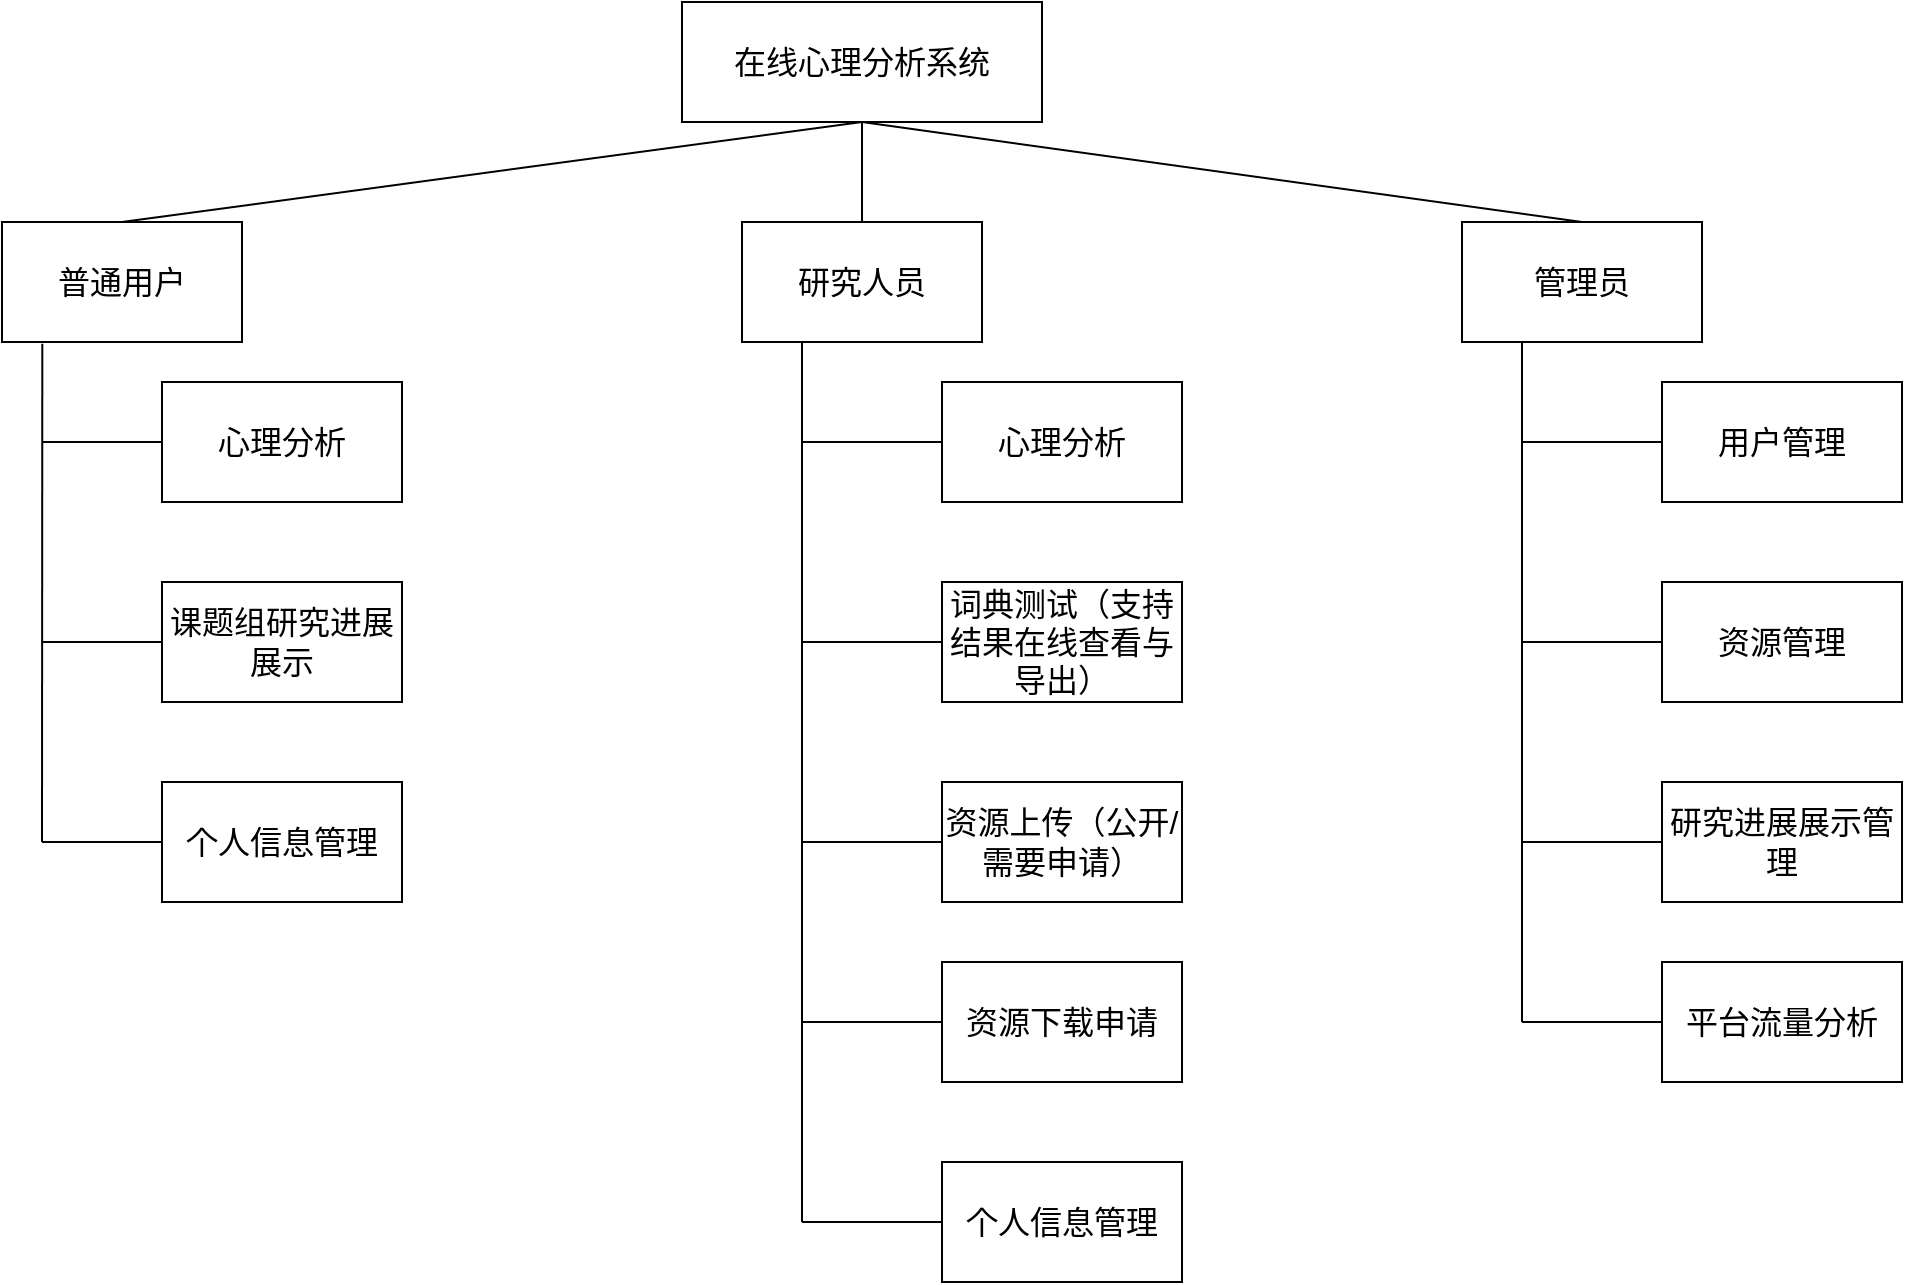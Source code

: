 <mxfile version="21.7.5" type="github">
  <diagram name="第 1 页" id="Vi6s87BLKGOY_doo5CWs">
    <mxGraphModel dx="1573" dy="665" grid="1" gridSize="10" guides="1" tooltips="1" connect="1" arrows="1" fold="1" page="0" pageScale="1" pageWidth="827" pageHeight="1169" math="0" shadow="0">
      <root>
        <mxCell id="0" />
        <mxCell id="1" parent="0" />
        <mxCell id="7nEyidCCf9qnmZsaLRMb-1" value="&lt;font style=&quot;font-size: 16px;&quot;&gt;在线心理分析系统&lt;/font&gt;" style="rounded=0;whiteSpace=wrap;html=1;fontSize=16;fontStyle=0" vertex="1" parent="1">
          <mxGeometry x="260" y="100" width="180" height="60" as="geometry" />
        </mxCell>
        <mxCell id="7nEyidCCf9qnmZsaLRMb-2" value="普通用户" style="rounded=0;whiteSpace=wrap;html=1;fontSize=16;fontStyle=0" vertex="1" parent="1">
          <mxGeometry x="-80" y="210" width="120" height="60" as="geometry" />
        </mxCell>
        <mxCell id="7nEyidCCf9qnmZsaLRMb-3" value="研究人员" style="rounded=0;whiteSpace=wrap;html=1;fontSize=16;fontStyle=0" vertex="1" parent="1">
          <mxGeometry x="290" y="210" width="120" height="60" as="geometry" />
        </mxCell>
        <mxCell id="7nEyidCCf9qnmZsaLRMb-4" value="管理员" style="rounded=0;whiteSpace=wrap;html=1;fontSize=16;fontStyle=0" vertex="1" parent="1">
          <mxGeometry x="650" y="210" width="120" height="60" as="geometry" />
        </mxCell>
        <mxCell id="7nEyidCCf9qnmZsaLRMb-6" value="" style="endArrow=none;html=1;rounded=0;exitX=0.5;exitY=0;exitDx=0;exitDy=0;fontSize=16;fontStyle=0" edge="1" parent="1" source="7nEyidCCf9qnmZsaLRMb-2">
          <mxGeometry width="50" height="50" relative="1" as="geometry">
            <mxPoint x="310" y="220" as="sourcePoint" />
            <mxPoint x="350" y="160" as="targetPoint" />
          </mxGeometry>
        </mxCell>
        <mxCell id="7nEyidCCf9qnmZsaLRMb-7" value="" style="endArrow=none;html=1;rounded=0;entryX=0.5;entryY=1;entryDx=0;entryDy=0;exitX=0.5;exitY=0;exitDx=0;exitDy=0;fontSize=16;fontStyle=0" edge="1" parent="1" source="7nEyidCCf9qnmZsaLRMb-3" target="7nEyidCCf9qnmZsaLRMb-1">
          <mxGeometry width="50" height="50" relative="1" as="geometry">
            <mxPoint x="100" y="440" as="sourcePoint" />
            <mxPoint x="150" y="390" as="targetPoint" />
          </mxGeometry>
        </mxCell>
        <mxCell id="7nEyidCCf9qnmZsaLRMb-8" value="" style="endArrow=none;html=1;rounded=0;entryX=0.5;entryY=1;entryDx=0;entryDy=0;exitX=0.5;exitY=0;exitDx=0;exitDy=0;fontSize=16;fontStyle=0" edge="1" parent="1" source="7nEyidCCf9qnmZsaLRMb-4" target="7nEyidCCf9qnmZsaLRMb-1">
          <mxGeometry width="50" height="50" relative="1" as="geometry">
            <mxPoint x="370" y="320" as="sourcePoint" />
            <mxPoint x="420" y="270" as="targetPoint" />
          </mxGeometry>
        </mxCell>
        <mxCell id="7nEyidCCf9qnmZsaLRMb-10" value="" style="endArrow=none;html=1;rounded=0;entryX=0.168;entryY=1.014;entryDx=0;entryDy=0;entryPerimeter=0;fontSize=16;fontStyle=0" edge="1" parent="1" target="7nEyidCCf9qnmZsaLRMb-2">
          <mxGeometry width="50" height="50" relative="1" as="geometry">
            <mxPoint x="-60" y="520" as="sourcePoint" />
            <mxPoint x="-50" y="340" as="targetPoint" />
          </mxGeometry>
        </mxCell>
        <mxCell id="7nEyidCCf9qnmZsaLRMb-11" value="" style="endArrow=none;html=1;rounded=0;fontSize=16;fontStyle=0" edge="1" parent="1" target="7nEyidCCf9qnmZsaLRMb-12">
          <mxGeometry width="50" height="50" relative="1" as="geometry">
            <mxPoint x="-60" y="320" as="sourcePoint" />
            <mxPoint x="-20" y="320" as="targetPoint" />
          </mxGeometry>
        </mxCell>
        <mxCell id="7nEyidCCf9qnmZsaLRMb-12" value="&lt;font style=&quot;font-size: 16px;&quot;&gt;心理分析&lt;/font&gt;" style="rounded=0;whiteSpace=wrap;html=1;fontSize=16;fontStyle=0" vertex="1" parent="1">
          <mxGeometry y="290" width="120" height="60" as="geometry" />
        </mxCell>
        <mxCell id="7nEyidCCf9qnmZsaLRMb-13" value="" style="endArrow=none;html=1;rounded=0;fontSize=16;fontStyle=0" edge="1" parent="1" target="7nEyidCCf9qnmZsaLRMb-14">
          <mxGeometry width="50" height="50" relative="1" as="geometry">
            <mxPoint x="-60" y="420" as="sourcePoint" />
            <mxPoint y="420" as="targetPoint" />
          </mxGeometry>
        </mxCell>
        <mxCell id="7nEyidCCf9qnmZsaLRMb-14" value="课题组研究进展展示" style="rounded=0;whiteSpace=wrap;html=1;fontSize=16;fontStyle=0" vertex="1" parent="1">
          <mxGeometry y="390" width="120" height="60" as="geometry" />
        </mxCell>
        <mxCell id="7nEyidCCf9qnmZsaLRMb-15" value="" style="endArrow=none;html=1;rounded=0;fontSize=16;fontStyle=0" edge="1" parent="1" target="7nEyidCCf9qnmZsaLRMb-16">
          <mxGeometry width="50" height="50" relative="1" as="geometry">
            <mxPoint x="-60" y="520" as="sourcePoint" />
            <mxPoint y="520" as="targetPoint" />
          </mxGeometry>
        </mxCell>
        <mxCell id="7nEyidCCf9qnmZsaLRMb-16" value="个人信息管理" style="rounded=0;whiteSpace=wrap;html=1;fontSize=16;fontStyle=0" vertex="1" parent="1">
          <mxGeometry y="490" width="120" height="60" as="geometry" />
        </mxCell>
        <mxCell id="7nEyidCCf9qnmZsaLRMb-18" value="" style="endArrow=none;html=1;rounded=0;entryX=0.25;entryY=1;entryDx=0;entryDy=0;fontSize=16;fontStyle=0" edge="1" parent="1" target="7nEyidCCf9qnmZsaLRMb-3">
          <mxGeometry width="50" height="50" relative="1" as="geometry">
            <mxPoint x="320" y="710" as="sourcePoint" />
            <mxPoint x="390" y="320" as="targetPoint" />
          </mxGeometry>
        </mxCell>
        <mxCell id="7nEyidCCf9qnmZsaLRMb-19" value="" style="endArrow=none;html=1;rounded=0;fontSize=16;fontStyle=0" edge="1" parent="1" target="7nEyidCCf9qnmZsaLRMb-20">
          <mxGeometry width="50" height="50" relative="1" as="geometry">
            <mxPoint x="320" y="320" as="sourcePoint" />
            <mxPoint x="390" y="320" as="targetPoint" />
          </mxGeometry>
        </mxCell>
        <mxCell id="7nEyidCCf9qnmZsaLRMb-20" value="心理分析" style="rounded=0;whiteSpace=wrap;html=1;fontSize=16;fontStyle=0" vertex="1" parent="1">
          <mxGeometry x="390" y="290" width="120" height="60" as="geometry" />
        </mxCell>
        <mxCell id="7nEyidCCf9qnmZsaLRMb-21" value="" style="endArrow=none;html=1;rounded=0;fontSize=16;fontStyle=0" edge="1" parent="1" target="7nEyidCCf9qnmZsaLRMb-22">
          <mxGeometry width="50" height="50" relative="1" as="geometry">
            <mxPoint x="320" y="420" as="sourcePoint" />
            <mxPoint x="390" y="420" as="targetPoint" />
          </mxGeometry>
        </mxCell>
        <mxCell id="7nEyidCCf9qnmZsaLRMb-22" value="词典测试（支持结果在线查看与导出）" style="rounded=0;whiteSpace=wrap;html=1;fontSize=16;fontStyle=0" vertex="1" parent="1">
          <mxGeometry x="390" y="390" width="120" height="60" as="geometry" />
        </mxCell>
        <mxCell id="7nEyidCCf9qnmZsaLRMb-23" value="" style="endArrow=none;html=1;rounded=0;fontSize=16;fontStyle=0" edge="1" parent="1" target="7nEyidCCf9qnmZsaLRMb-24">
          <mxGeometry width="50" height="50" relative="1" as="geometry">
            <mxPoint x="320" y="520" as="sourcePoint" />
            <mxPoint x="400" y="530" as="targetPoint" />
          </mxGeometry>
        </mxCell>
        <mxCell id="7nEyidCCf9qnmZsaLRMb-24" value="资源上传（公开/需要申请）" style="rounded=0;whiteSpace=wrap;html=1;fontSize=16;fontStyle=0" vertex="1" parent="1">
          <mxGeometry x="390" y="490" width="120" height="60" as="geometry" />
        </mxCell>
        <mxCell id="7nEyidCCf9qnmZsaLRMb-25" value="" style="endArrow=none;html=1;rounded=0;fontSize=16;fontStyle=0" edge="1" parent="1" target="7nEyidCCf9qnmZsaLRMb-27">
          <mxGeometry width="50" height="50" relative="1" as="geometry">
            <mxPoint x="320" y="610" as="sourcePoint" />
            <mxPoint x="390" y="600" as="targetPoint" />
          </mxGeometry>
        </mxCell>
        <mxCell id="7nEyidCCf9qnmZsaLRMb-27" value="资源下载申请" style="rounded=0;whiteSpace=wrap;html=1;fontSize=16;fontStyle=0" vertex="1" parent="1">
          <mxGeometry x="390" y="580" width="120" height="60" as="geometry" />
        </mxCell>
        <mxCell id="7nEyidCCf9qnmZsaLRMb-28" value="" style="endArrow=none;html=1;rounded=0;fontSize=16;fontStyle=0" edge="1" parent="1" target="7nEyidCCf9qnmZsaLRMb-29">
          <mxGeometry width="50" height="50" relative="1" as="geometry">
            <mxPoint x="320" y="710" as="sourcePoint" />
            <mxPoint x="390" y="710" as="targetPoint" />
          </mxGeometry>
        </mxCell>
        <mxCell id="7nEyidCCf9qnmZsaLRMb-29" value="个人信息管理" style="rounded=0;whiteSpace=wrap;html=1;fontSize=16;fontStyle=0" vertex="1" parent="1">
          <mxGeometry x="390" y="680" width="120" height="60" as="geometry" />
        </mxCell>
        <mxCell id="7nEyidCCf9qnmZsaLRMb-31" value="" style="endArrow=none;html=1;rounded=0;entryX=0.25;entryY=1;entryDx=0;entryDy=0;fontSize=16;fontStyle=0" edge="1" parent="1" target="7nEyidCCf9qnmZsaLRMb-4">
          <mxGeometry width="50" height="50" relative="1" as="geometry">
            <mxPoint x="680" y="610" as="sourcePoint" />
            <mxPoint x="590" y="340" as="targetPoint" />
          </mxGeometry>
        </mxCell>
        <mxCell id="7nEyidCCf9qnmZsaLRMb-32" value="" style="endArrow=none;html=1;rounded=0;fontSize=16;fontStyle=0" edge="1" parent="1" target="7nEyidCCf9qnmZsaLRMb-33">
          <mxGeometry width="50" height="50" relative="1" as="geometry">
            <mxPoint x="680" y="320" as="sourcePoint" />
            <mxPoint x="750" y="320" as="targetPoint" />
          </mxGeometry>
        </mxCell>
        <mxCell id="7nEyidCCf9qnmZsaLRMb-33" value="用户管理" style="rounded=0;whiteSpace=wrap;html=1;fontSize=16;fontStyle=0" vertex="1" parent="1">
          <mxGeometry x="750" y="290" width="120" height="60" as="geometry" />
        </mxCell>
        <mxCell id="7nEyidCCf9qnmZsaLRMb-34" value="资源管理" style="rounded=0;whiteSpace=wrap;html=1;fontSize=16;fontStyle=0" vertex="1" parent="1">
          <mxGeometry x="750" y="390" width="120" height="60" as="geometry" />
        </mxCell>
        <mxCell id="7nEyidCCf9qnmZsaLRMb-35" value="" style="endArrow=none;html=1;rounded=0;entryX=0;entryY=0.5;entryDx=0;entryDy=0;fontSize=16;fontStyle=0" edge="1" parent="1" target="7nEyidCCf9qnmZsaLRMb-34">
          <mxGeometry width="50" height="50" relative="1" as="geometry">
            <mxPoint x="680" y="420" as="sourcePoint" />
            <mxPoint x="750" y="380" as="targetPoint" />
          </mxGeometry>
        </mxCell>
        <mxCell id="7nEyidCCf9qnmZsaLRMb-36" value="" style="endArrow=none;html=1;rounded=0;fontSize=16;fontStyle=0" edge="1" parent="1" target="7nEyidCCf9qnmZsaLRMb-37">
          <mxGeometry width="50" height="50" relative="1" as="geometry">
            <mxPoint x="680" y="520" as="sourcePoint" />
            <mxPoint x="750" y="520" as="targetPoint" />
          </mxGeometry>
        </mxCell>
        <mxCell id="7nEyidCCf9qnmZsaLRMb-37" value="研究进展展示管理" style="rounded=0;whiteSpace=wrap;html=1;fontSize=16;fontStyle=0" vertex="1" parent="1">
          <mxGeometry x="750" y="490" width="120" height="60" as="geometry" />
        </mxCell>
        <mxCell id="7nEyidCCf9qnmZsaLRMb-38" value="" style="endArrow=none;html=1;rounded=0;fontSize=16;fontStyle=0" edge="1" parent="1" target="7nEyidCCf9qnmZsaLRMb-39">
          <mxGeometry width="50" height="50" relative="1" as="geometry">
            <mxPoint x="680" y="610" as="sourcePoint" />
            <mxPoint x="750" y="610" as="targetPoint" />
          </mxGeometry>
        </mxCell>
        <mxCell id="7nEyidCCf9qnmZsaLRMb-39" value="平台流量分析" style="rounded=0;whiteSpace=wrap;html=1;fontSize=16;fontStyle=0" vertex="1" parent="1">
          <mxGeometry x="750" y="580" width="120" height="60" as="geometry" />
        </mxCell>
      </root>
    </mxGraphModel>
  </diagram>
</mxfile>
